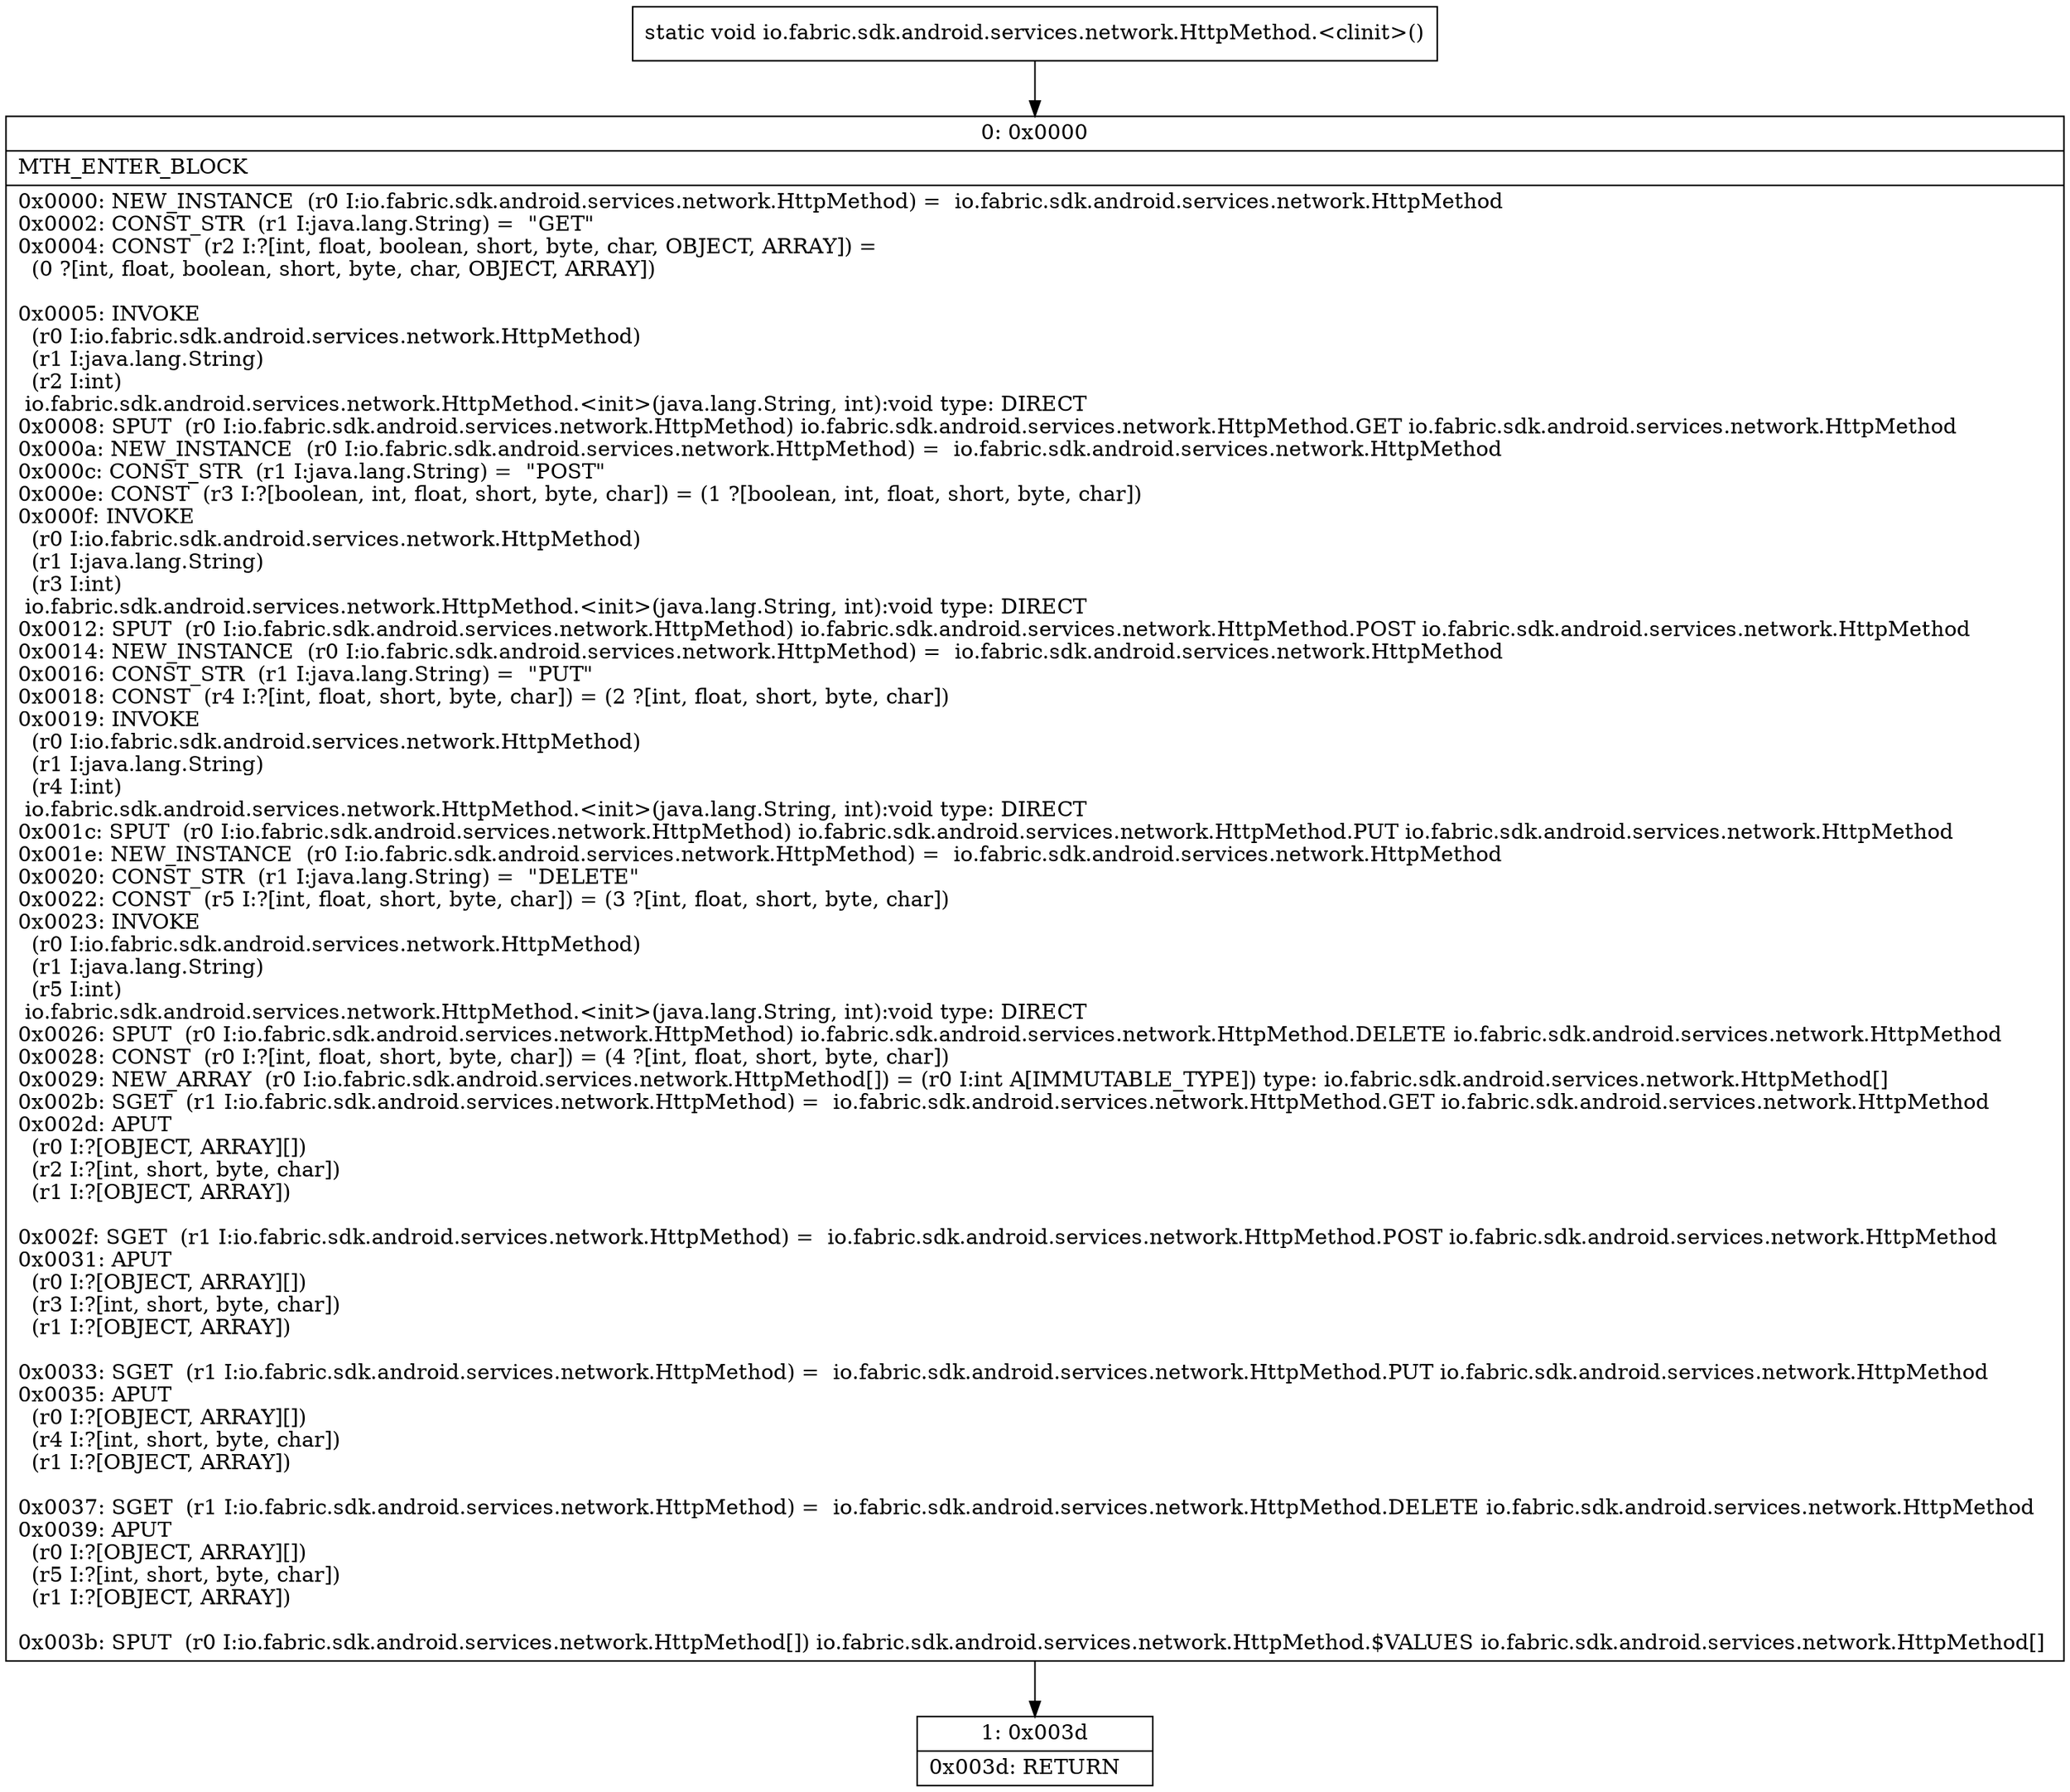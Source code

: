 digraph "CFG forio.fabric.sdk.android.services.network.HttpMethod.\<clinit\>()V" {
Node_0 [shape=record,label="{0\:\ 0x0000|MTH_ENTER_BLOCK\l|0x0000: NEW_INSTANCE  (r0 I:io.fabric.sdk.android.services.network.HttpMethod) =  io.fabric.sdk.android.services.network.HttpMethod \l0x0002: CONST_STR  (r1 I:java.lang.String) =  \"GET\" \l0x0004: CONST  (r2 I:?[int, float, boolean, short, byte, char, OBJECT, ARRAY]) = \l  (0 ?[int, float, boolean, short, byte, char, OBJECT, ARRAY])\l \l0x0005: INVOKE  \l  (r0 I:io.fabric.sdk.android.services.network.HttpMethod)\l  (r1 I:java.lang.String)\l  (r2 I:int)\l io.fabric.sdk.android.services.network.HttpMethod.\<init\>(java.lang.String, int):void type: DIRECT \l0x0008: SPUT  (r0 I:io.fabric.sdk.android.services.network.HttpMethod) io.fabric.sdk.android.services.network.HttpMethod.GET io.fabric.sdk.android.services.network.HttpMethod \l0x000a: NEW_INSTANCE  (r0 I:io.fabric.sdk.android.services.network.HttpMethod) =  io.fabric.sdk.android.services.network.HttpMethod \l0x000c: CONST_STR  (r1 I:java.lang.String) =  \"POST\" \l0x000e: CONST  (r3 I:?[boolean, int, float, short, byte, char]) = (1 ?[boolean, int, float, short, byte, char]) \l0x000f: INVOKE  \l  (r0 I:io.fabric.sdk.android.services.network.HttpMethod)\l  (r1 I:java.lang.String)\l  (r3 I:int)\l io.fabric.sdk.android.services.network.HttpMethod.\<init\>(java.lang.String, int):void type: DIRECT \l0x0012: SPUT  (r0 I:io.fabric.sdk.android.services.network.HttpMethod) io.fabric.sdk.android.services.network.HttpMethod.POST io.fabric.sdk.android.services.network.HttpMethod \l0x0014: NEW_INSTANCE  (r0 I:io.fabric.sdk.android.services.network.HttpMethod) =  io.fabric.sdk.android.services.network.HttpMethod \l0x0016: CONST_STR  (r1 I:java.lang.String) =  \"PUT\" \l0x0018: CONST  (r4 I:?[int, float, short, byte, char]) = (2 ?[int, float, short, byte, char]) \l0x0019: INVOKE  \l  (r0 I:io.fabric.sdk.android.services.network.HttpMethod)\l  (r1 I:java.lang.String)\l  (r4 I:int)\l io.fabric.sdk.android.services.network.HttpMethod.\<init\>(java.lang.String, int):void type: DIRECT \l0x001c: SPUT  (r0 I:io.fabric.sdk.android.services.network.HttpMethod) io.fabric.sdk.android.services.network.HttpMethod.PUT io.fabric.sdk.android.services.network.HttpMethod \l0x001e: NEW_INSTANCE  (r0 I:io.fabric.sdk.android.services.network.HttpMethod) =  io.fabric.sdk.android.services.network.HttpMethod \l0x0020: CONST_STR  (r1 I:java.lang.String) =  \"DELETE\" \l0x0022: CONST  (r5 I:?[int, float, short, byte, char]) = (3 ?[int, float, short, byte, char]) \l0x0023: INVOKE  \l  (r0 I:io.fabric.sdk.android.services.network.HttpMethod)\l  (r1 I:java.lang.String)\l  (r5 I:int)\l io.fabric.sdk.android.services.network.HttpMethod.\<init\>(java.lang.String, int):void type: DIRECT \l0x0026: SPUT  (r0 I:io.fabric.sdk.android.services.network.HttpMethod) io.fabric.sdk.android.services.network.HttpMethod.DELETE io.fabric.sdk.android.services.network.HttpMethod \l0x0028: CONST  (r0 I:?[int, float, short, byte, char]) = (4 ?[int, float, short, byte, char]) \l0x0029: NEW_ARRAY  (r0 I:io.fabric.sdk.android.services.network.HttpMethod[]) = (r0 I:int A[IMMUTABLE_TYPE]) type: io.fabric.sdk.android.services.network.HttpMethod[] \l0x002b: SGET  (r1 I:io.fabric.sdk.android.services.network.HttpMethod) =  io.fabric.sdk.android.services.network.HttpMethod.GET io.fabric.sdk.android.services.network.HttpMethod \l0x002d: APUT  \l  (r0 I:?[OBJECT, ARRAY][])\l  (r2 I:?[int, short, byte, char])\l  (r1 I:?[OBJECT, ARRAY])\l \l0x002f: SGET  (r1 I:io.fabric.sdk.android.services.network.HttpMethod) =  io.fabric.sdk.android.services.network.HttpMethod.POST io.fabric.sdk.android.services.network.HttpMethod \l0x0031: APUT  \l  (r0 I:?[OBJECT, ARRAY][])\l  (r3 I:?[int, short, byte, char])\l  (r1 I:?[OBJECT, ARRAY])\l \l0x0033: SGET  (r1 I:io.fabric.sdk.android.services.network.HttpMethod) =  io.fabric.sdk.android.services.network.HttpMethod.PUT io.fabric.sdk.android.services.network.HttpMethod \l0x0035: APUT  \l  (r0 I:?[OBJECT, ARRAY][])\l  (r4 I:?[int, short, byte, char])\l  (r1 I:?[OBJECT, ARRAY])\l \l0x0037: SGET  (r1 I:io.fabric.sdk.android.services.network.HttpMethod) =  io.fabric.sdk.android.services.network.HttpMethod.DELETE io.fabric.sdk.android.services.network.HttpMethod \l0x0039: APUT  \l  (r0 I:?[OBJECT, ARRAY][])\l  (r5 I:?[int, short, byte, char])\l  (r1 I:?[OBJECT, ARRAY])\l \l0x003b: SPUT  (r0 I:io.fabric.sdk.android.services.network.HttpMethod[]) io.fabric.sdk.android.services.network.HttpMethod.$VALUES io.fabric.sdk.android.services.network.HttpMethod[] \l}"];
Node_1 [shape=record,label="{1\:\ 0x003d|0x003d: RETURN   \l}"];
MethodNode[shape=record,label="{static void io.fabric.sdk.android.services.network.HttpMethod.\<clinit\>() }"];
MethodNode -> Node_0;
Node_0 -> Node_1;
}

